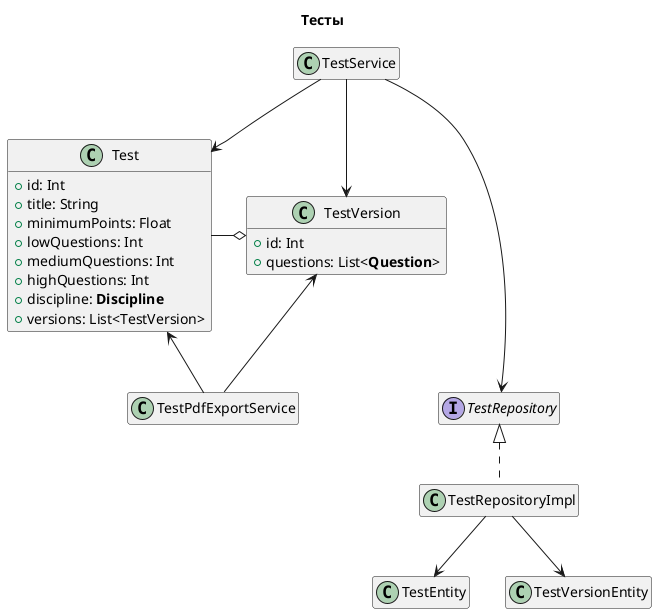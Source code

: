 @startuml

hide empty members
allowmixing

title "Тесты"

class TestService

interface TestRepository

class Test {
    + id: Int
    + title: String
    + minimumPoints: Float
    + lowQuestions: Int
    + mediumQuestions: Int
    + highQuestions: Int
    + discipline: <b>Discipline</b>
    + versions: List<TestVersion>
}

class TestVersion {
    + id: Int
    + questions: List<<b>Question</b>>
}

Test -o TestVersion

TestService --> Test
TestService --> TestVersion
TestService ---> TestRepository


class TestRepositoryImpl implements TestRepository
class TestEntity
class TestVersionEntity
TestRepositoryImpl --> TestEntity
TestRepositoryImpl --> TestVersionEntity

class TestPdfExportService
Test <-- TestPdfExportService
TestVersion <-- TestPdfExportService


@enduml